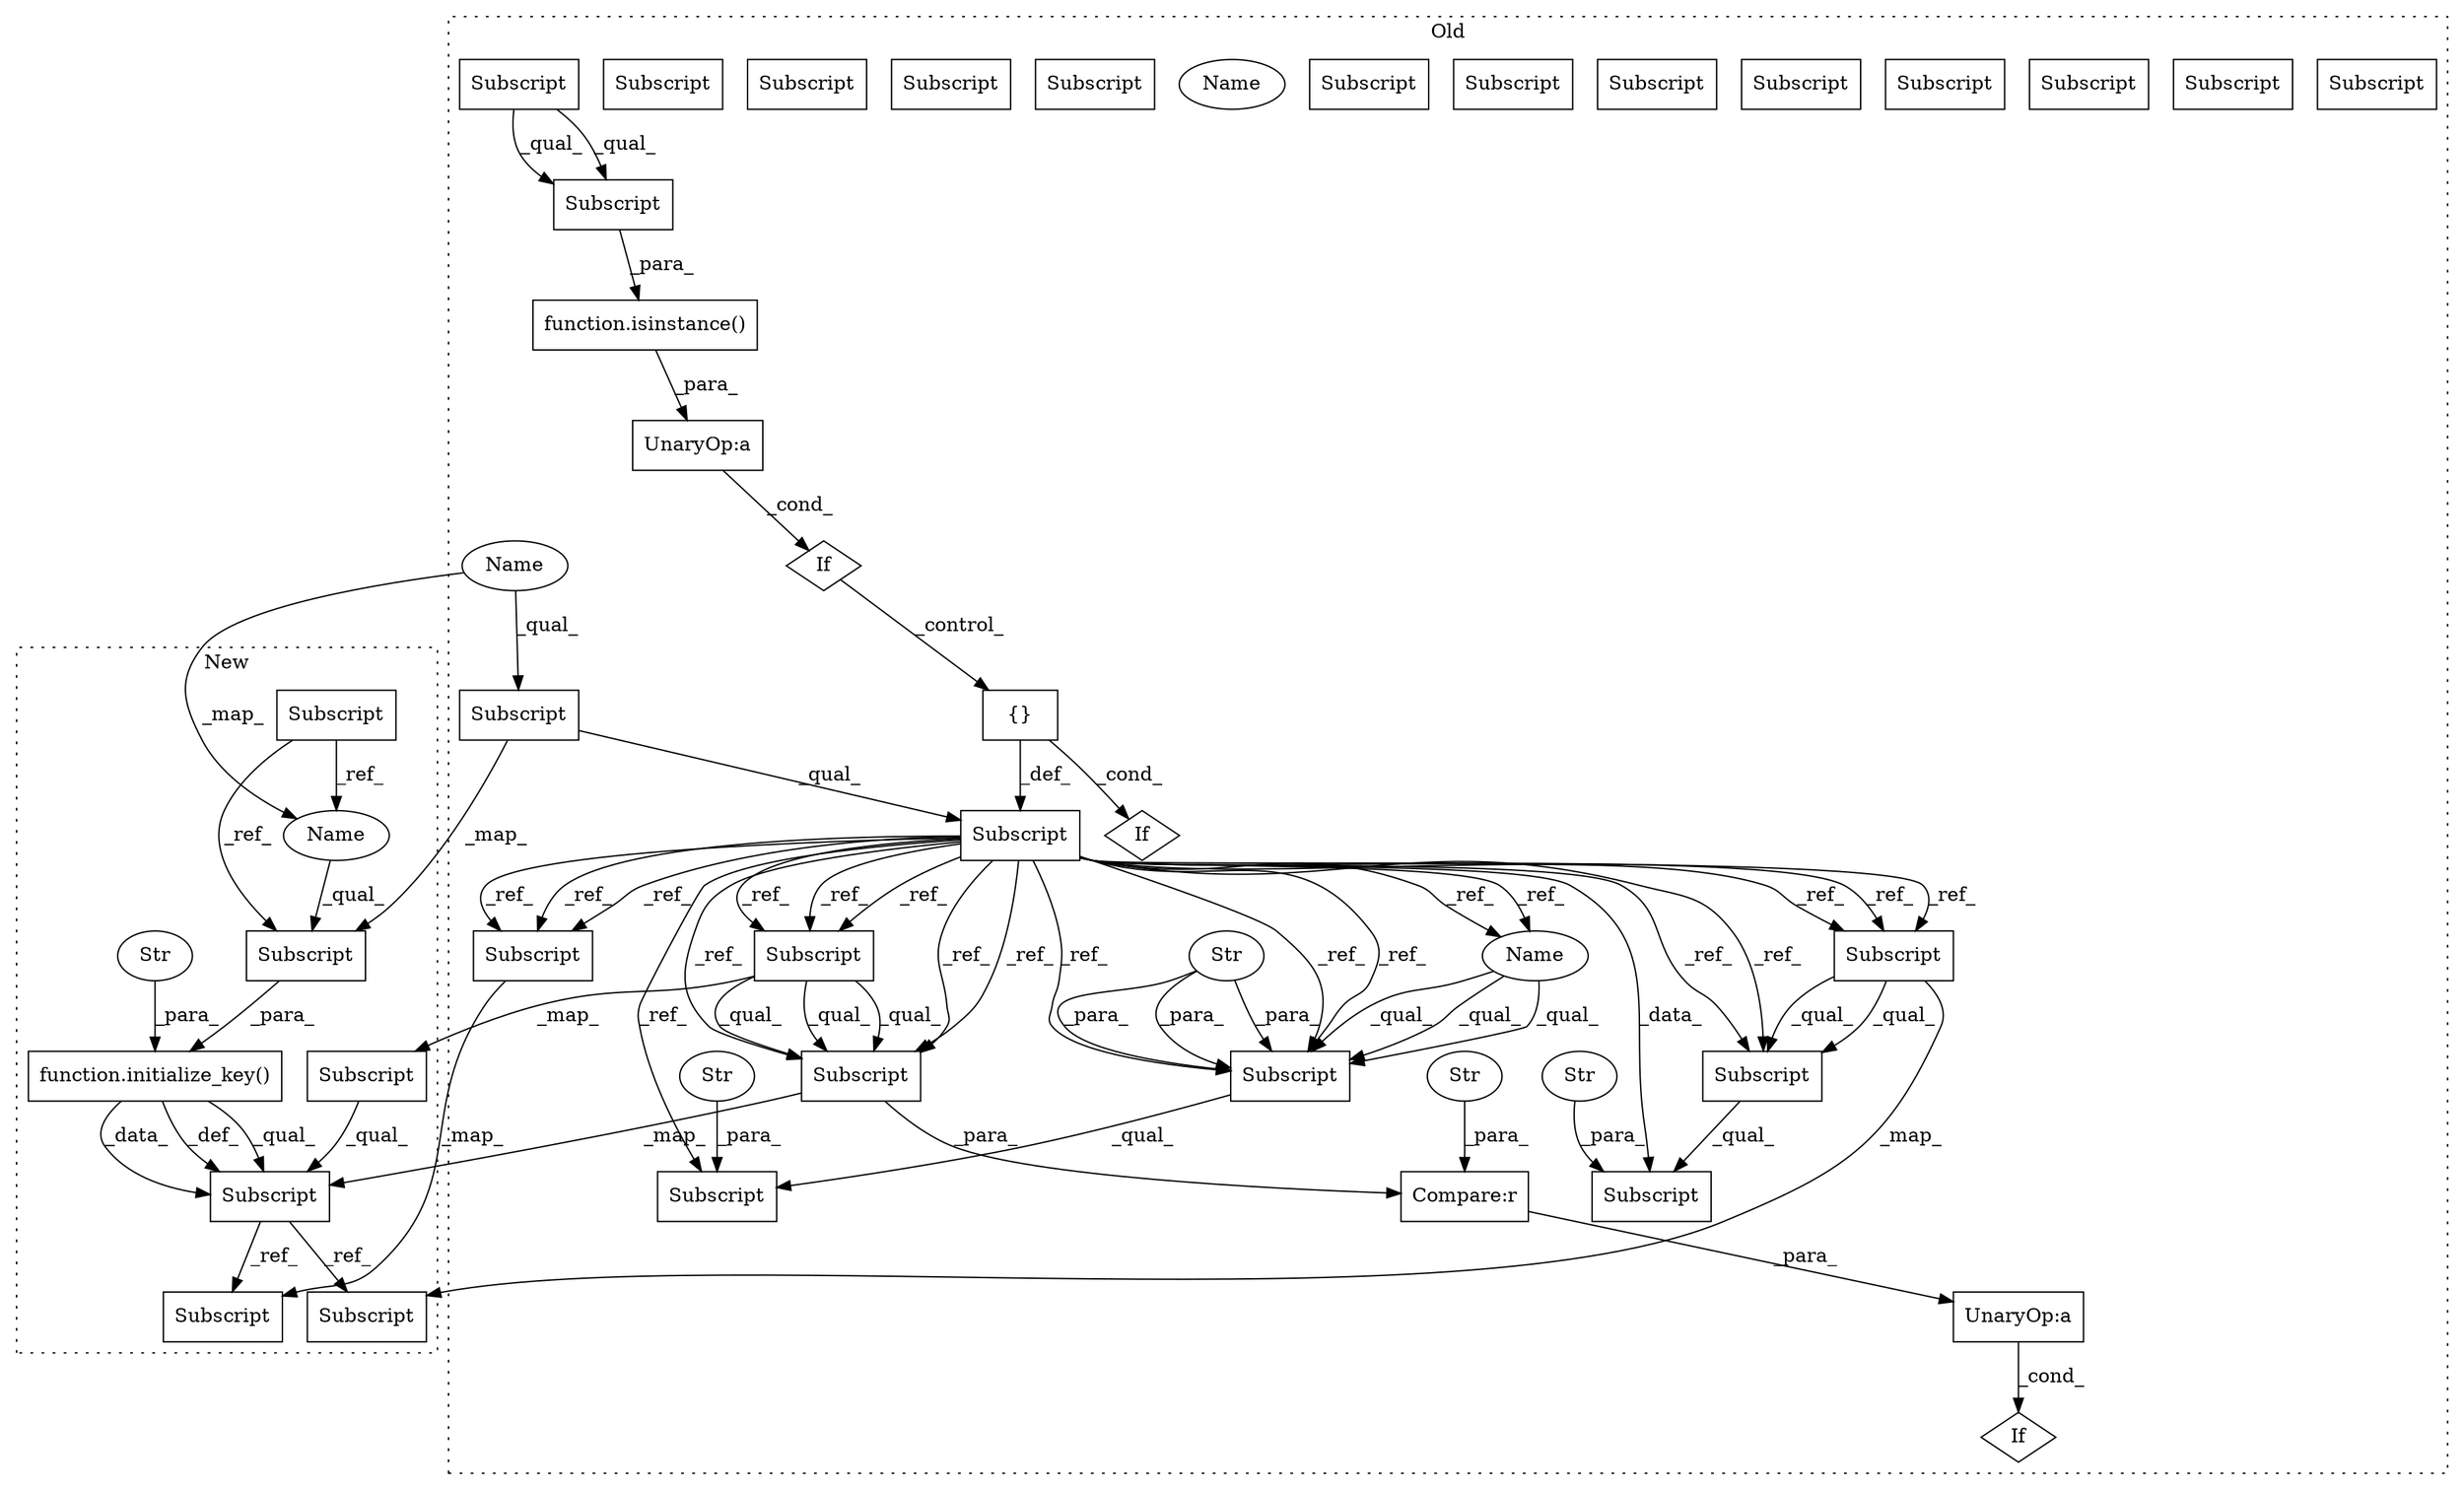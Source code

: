 digraph G {
subgraph cluster0 {
1 [label="function.isinstance()" a="75" s="15533,15592" l="11,2" shape="box"];
5 [label="If" a="96" s="15525" l="3" shape="diamond"];
6 [label="Subscript" a="63" s="16268,0" l="49,0" shape="box"];
7 [label="Str" a="66" s="16311" l="5" shape="ellipse"];
8 [label="Subscript" a="63" s="15704,0" l="42,0" shape="box"];
9 [label="Str" a="66" s="15732" l="13" shape="ellipse"];
10 [label="Subscript" a="63" s="15704,0" l="27,0" shape="box"];
11 [label="Str" a="66" s="15711" l="19" shape="ellipse"];
12 [label="Subscript" a="63" s="15544,0" l="42,0" shape="box"];
14 [label="Subscript" a="63" s="16040,0" l="42,0" shape="box"];
15 [label="UnaryOp:a" a="61" s="15528" l="66" shape="box"];
16 [label="Subscript" a="63" s="16203,0" l="27,0" shape="box"];
18 [label="{}" a="95" s="15661,15662" l="2,1" shape="box"];
19 [label="Subscript" a="63" s="16268,0" l="27,0" shape="box"];
21 [label="If" a="96" s="16016" l="3" shape="diamond"];
22 [label="Subscript" a="63" s="16040,0" l="27,0" shape="box"];
24 [label="If" a="96" s="16186" l="3" shape="diamond"];
25 [label="UnaryOp:a" a="61" s="16019" l="64" shape="box"];
26 [label="Subscript" a="63" s="15616,0" l="42,0" shape="box"];
27 [label="Compare:r" a="40" s="16023" l="60" shape="box"];
28 [label="Str" a="66" s="16024" l="12" shape="ellipse"];
31 [label="Subscript" a="63" s="16268,0" l="27,0" shape="box"];
32 [label="Subscript" a="63" s="16203,0" l="27,0" shape="box"];
33 [label="Name" a="87" s="15704" l="6" shape="ellipse"];
34 [label="Subscript" a="63" s="16040,0" l="27,0" shape="box"];
35 [label="Subscript" a="63" s="15704,0" l="27,0" shape="box"];
36 [label="Subscript" a="63" s="16268,0" l="42,0" shape="box"];
37 [label="Subscript" a="63" s="16040,0" l="42,0" shape="box"];
38 [label="Subscript" a="63" s="16203,0" l="27,0" shape="box"];
39 [label="Name" a="87" s="15704" l="6" shape="ellipse"];
40 [label="Subscript" a="63" s="16040,0" l="42,0" shape="box"];
41 [label="Subscript" a="63" s="15704,0" l="27,0" shape="box"];
42 [label="Subscript" a="63" s="15544,0" l="42,0" shape="box"];
43 [label="Subscript" a="63" s="16040,0" l="27,0" shape="box"];
44 [label="Subscript" a="63" s="16268,0" l="27,0" shape="box"];
45 [label="Subscript" a="63" s="15616,0" l="27,0" shape="box"];
46 [label="Name" a="87" s="15616" l="6" shape="ellipse"];
47 [label="Subscript" a="63" s="15544,0" l="27,0" shape="box"];
48 [label="Subscript" a="63" s="16268,0" l="42,0" shape="box"];
label = "Old";
style="dotted";
}
subgraph cluster1 {
2 [label="function.initialize_key()" a="75" s="15555,15633" l="36,18" shape="box"];
3 [label="Subscript" a="63" s="14579,0" l="36,0" shape="box"];
4 [label="Str" a="66" s="15620" l="13" shape="ellipse"];
13 [label="Subscript" a="63" s="15741,0" l="42,0" shape="box"];
17 [label="Subscript" a="63" s="15919,0" l="27,0" shape="box"];
20 [label="Subscript" a="63" s="16000,0" l="27,0" shape="box"];
23 [label="Subscript" a="63" s="15741,0" l="27,0" shape="box"];
29 [label="Subscript" a="63" s="15591,0" l="27,0" shape="box"];
30 [label="Name" a="87" s="15591" l="6" shape="ellipse"];
label = "New";
style="dotted";
}
1 -> 15 [label="_para_"];
2 -> 13 [label="_def_"];
2 -> 13 [label="_qual_"];
2 -> 13 [label="_data_"];
3 -> 29 [label="_ref_"];
3 -> 30 [label="_ref_"];
4 -> 2 [label="_para_"];
5 -> 18 [label="_control_"];
7 -> 6 [label="_para_"];
9 -> 8 [label="_para_"];
11 -> 41 [label="_para_"];
11 -> 41 [label="_para_"];
11 -> 41 [label="_para_"];
13 -> 17 [label="_ref_"];
13 -> 20 [label="_ref_"];
15 -> 5 [label="_cond_"];
18 -> 24 [label="_cond_"];
18 -> 26 [label="_def_"];
23 -> 13 [label="_qual_"];
25 -> 21 [label="_cond_"];
26 -> 43 [label="_ref_"];
26 -> 44 [label="_ref_"];
26 -> 40 [label="_ref_"];
26 -> 41 [label="_ref_"];
26 -> 41 [label="_ref_"];
26 -> 48 [label="_ref_"];
26 -> 38 [label="_ref_"];
26 -> 43 [label="_ref_"];
26 -> 39 [label="_ref_"];
26 -> 40 [label="_ref_"];
26 -> 40 [label="_ref_"];
26 -> 44 [label="_ref_"];
26 -> 39 [label="_ref_"];
26 -> 6 [label="_data_"];
26 -> 44 [label="_ref_"];
26 -> 8 [label="_ref_"];
26 -> 38 [label="_ref_"];
26 -> 43 [label="_ref_"];
26 -> 38 [label="_ref_"];
26 -> 48 [label="_ref_"];
26 -> 41 [label="_ref_"];
27 -> 25 [label="_para_"];
28 -> 27 [label="_para_"];
29 -> 2 [label="_para_"];
30 -> 29 [label="_qual_"];
38 -> 17 [label="_map_"];
39 -> 41 [label="_qual_"];
39 -> 41 [label="_qual_"];
39 -> 41 [label="_qual_"];
40 -> 27 [label="_para_"];
40 -> 13 [label="_map_"];
41 -> 8 [label="_qual_"];
42 -> 1 [label="_para_"];
43 -> 40 [label="_qual_"];
43 -> 40 [label="_qual_"];
43 -> 23 [label="_map_"];
43 -> 40 [label="_qual_"];
44 -> 20 [label="_map_"];
44 -> 48 [label="_qual_"];
44 -> 48 [label="_qual_"];
45 -> 29 [label="_map_"];
45 -> 26 [label="_qual_"];
46 -> 30 [label="_map_"];
46 -> 45 [label="_qual_"];
47 -> 42 [label="_qual_"];
47 -> 42 [label="_qual_"];
48 -> 6 [label="_qual_"];
}